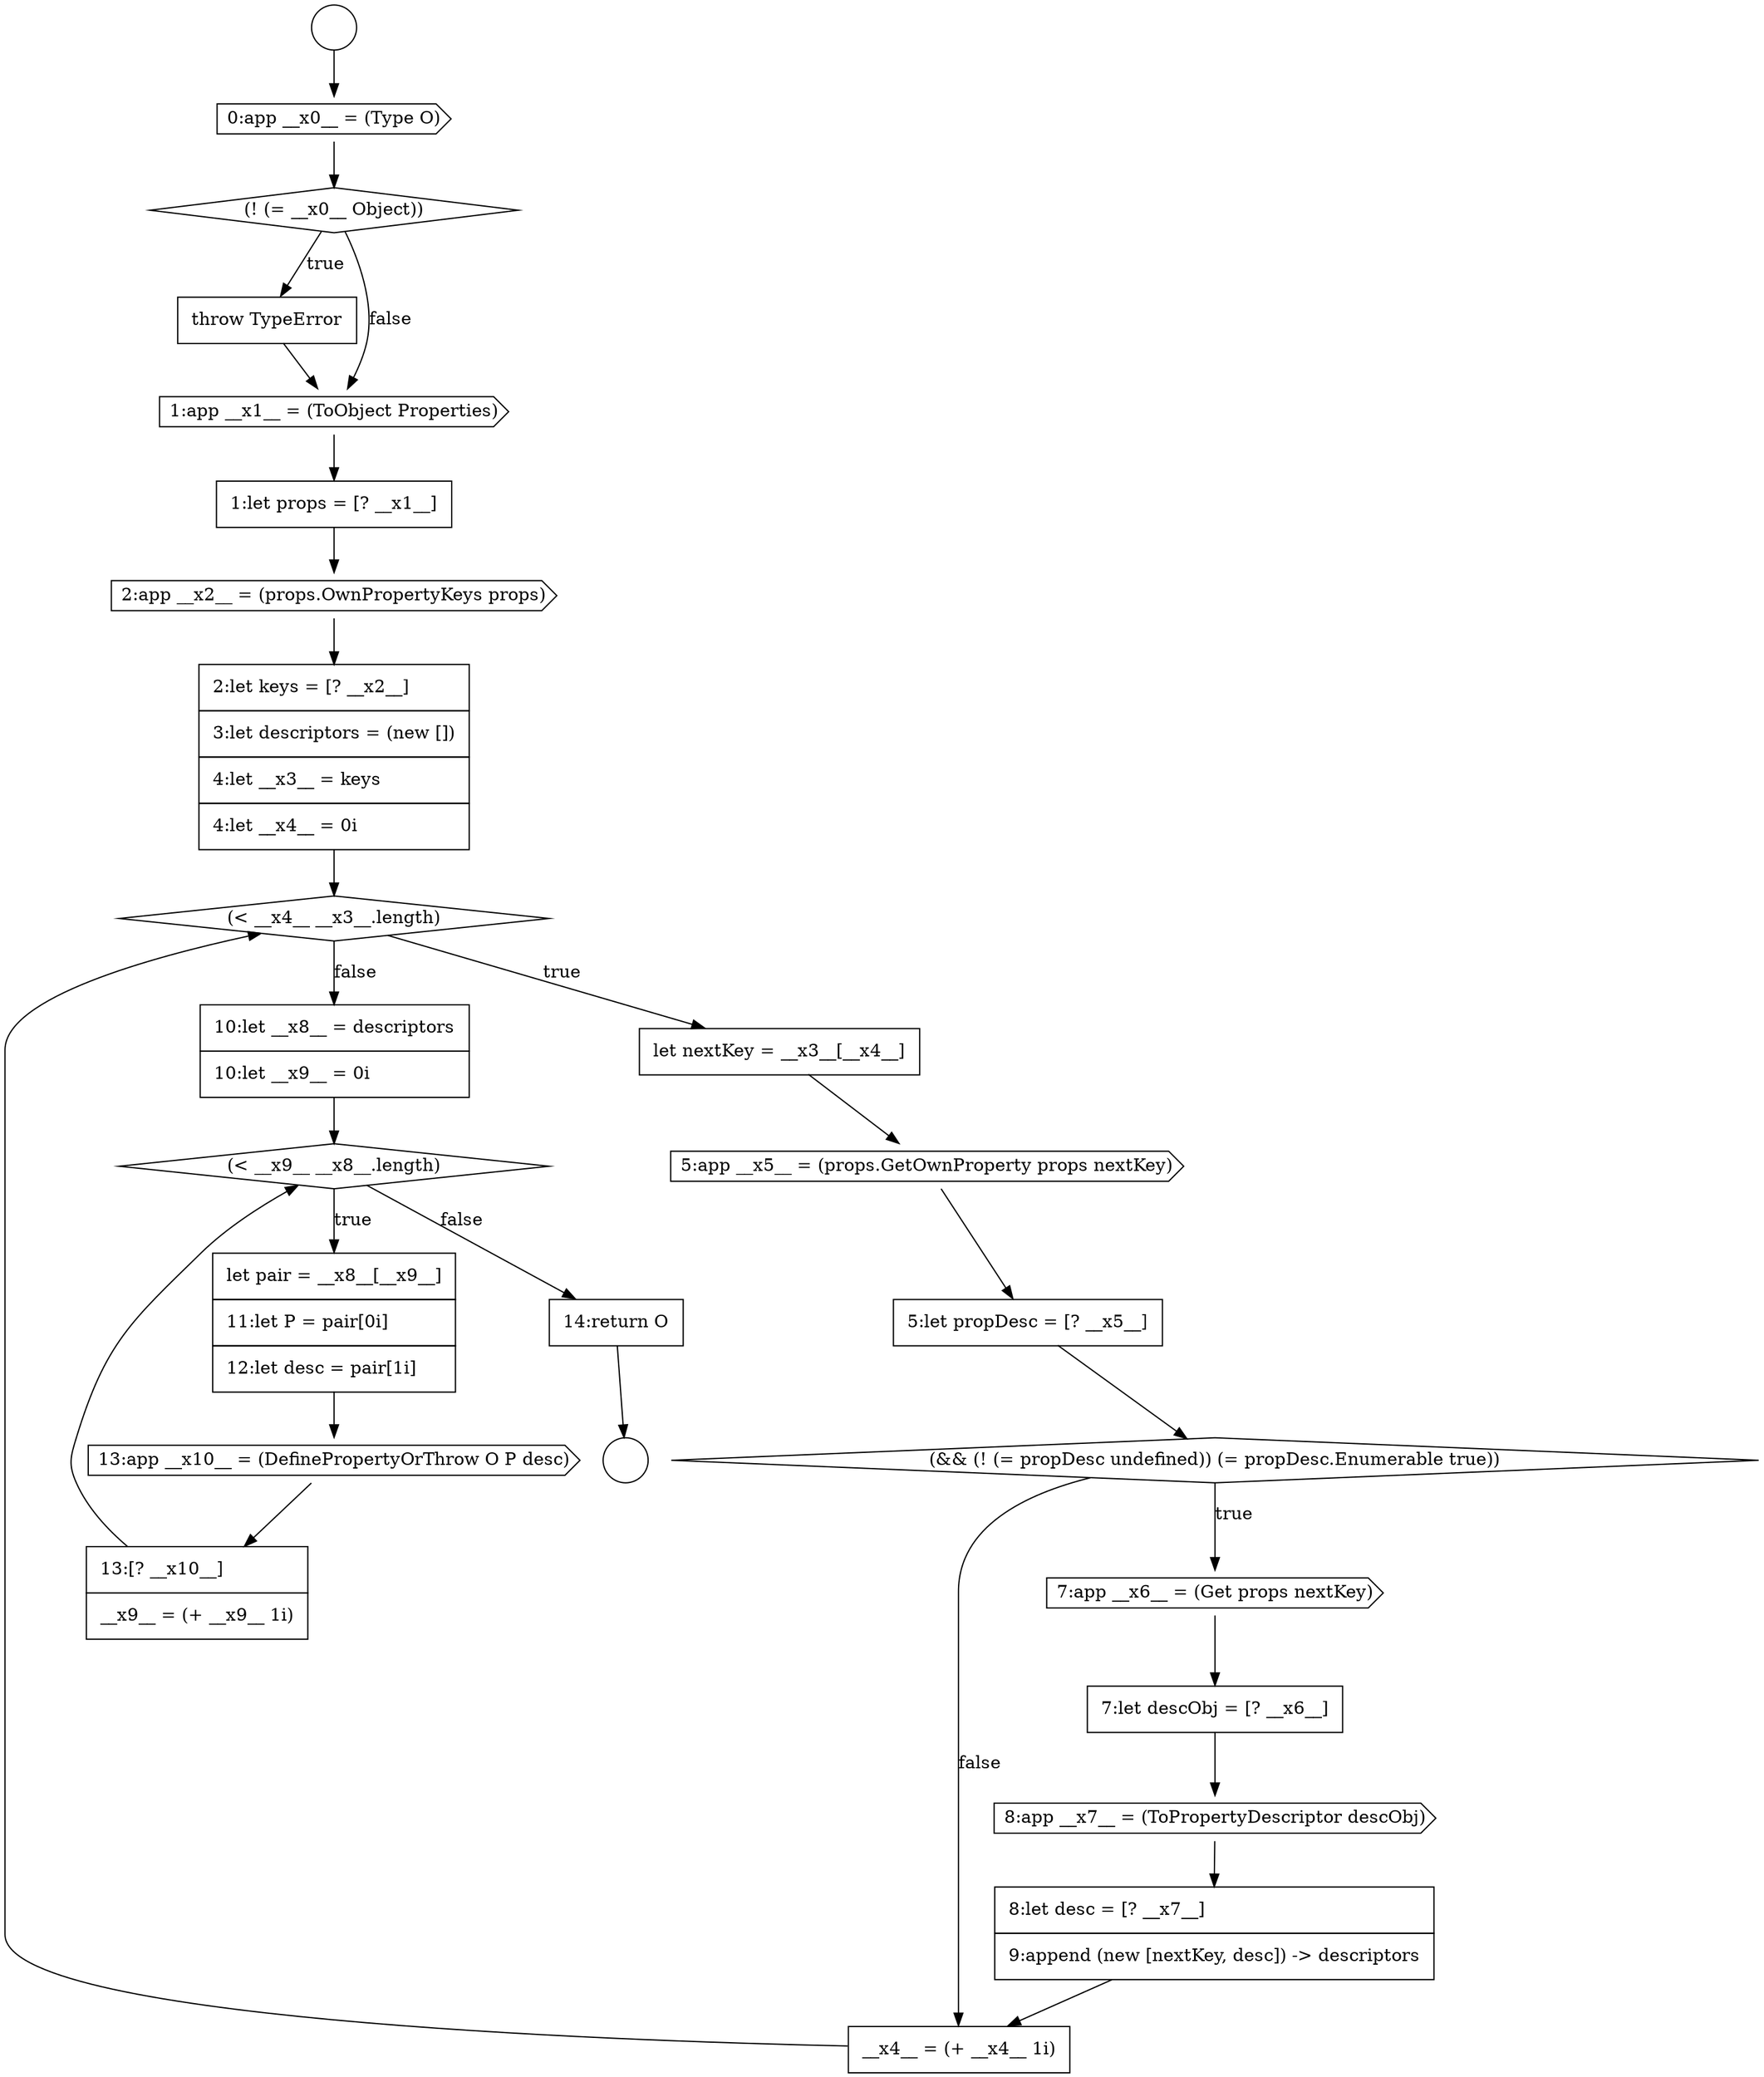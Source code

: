 digraph {
  node11277 [shape=cds, label=<<font color="black">2:app __x2__ = (props.OwnPropertyKeys props)</font>> color="black" fillcolor="white" style=filled]
  node11288 [shape=none, margin=0, label=<<font color="black">
    <table border="0" cellborder="1" cellspacing="0" cellpadding="10">
      <tr><td align="left">__x4__ = (+ __x4__ 1i)</td></tr>
    </table>
  </font>> color="black" fillcolor="white" style=filled]
  node11273 [shape=diamond, label=<<font color="black">(! (= __x0__ Object))</font>> color="black" fillcolor="white" style=filled]
  node11289 [shape=none, margin=0, label=<<font color="black">
    <table border="0" cellborder="1" cellspacing="0" cellpadding="10">
      <tr><td align="left">10:let __x8__ = descriptors</td></tr>
      <tr><td align="left">10:let __x9__ = 0i</td></tr>
    </table>
  </font>> color="black" fillcolor="white" style=filled]
  node11285 [shape=none, margin=0, label=<<font color="black">
    <table border="0" cellborder="1" cellspacing="0" cellpadding="10">
      <tr><td align="left">7:let descObj = [? __x6__]</td></tr>
    </table>
  </font>> color="black" fillcolor="white" style=filled]
  node11293 [shape=none, margin=0, label=<<font color="black">
    <table border="0" cellborder="1" cellspacing="0" cellpadding="10">
      <tr><td align="left">13:[? __x10__]</td></tr>
      <tr><td align="left">__x9__ = (+ __x9__ 1i)</td></tr>
    </table>
  </font>> color="black" fillcolor="white" style=filled]
  node11270 [shape=circle label=" " color="black" fillcolor="white" style=filled]
  node11292 [shape=cds, label=<<font color="black">13:app __x10__ = (DefinePropertyOrThrow O P desc)</font>> color="black" fillcolor="white" style=filled]
  node11284 [shape=cds, label=<<font color="black">7:app __x6__ = (Get props nextKey)</font>> color="black" fillcolor="white" style=filled]
  node11278 [shape=none, margin=0, label=<<font color="black">
    <table border="0" cellborder="1" cellspacing="0" cellpadding="10">
      <tr><td align="left">2:let keys = [? __x2__]</td></tr>
      <tr><td align="left">3:let descriptors = (new [])</td></tr>
      <tr><td align="left">4:let __x3__ = keys</td></tr>
      <tr><td align="left">4:let __x4__ = 0i</td></tr>
    </table>
  </font>> color="black" fillcolor="white" style=filled]
  node11274 [shape=none, margin=0, label=<<font color="black">
    <table border="0" cellborder="1" cellspacing="0" cellpadding="10">
      <tr><td align="left">throw TypeError</td></tr>
    </table>
  </font>> color="black" fillcolor="white" style=filled]
  node11279 [shape=diamond, label=<<font color="black">(&lt; __x4__ __x3__.length)</font>> color="black" fillcolor="white" style=filled]
  node11291 [shape=none, margin=0, label=<<font color="black">
    <table border="0" cellborder="1" cellspacing="0" cellpadding="10">
      <tr><td align="left">let pair = __x8__[__x9__]</td></tr>
      <tr><td align="left">11:let P = pair[0i]</td></tr>
      <tr><td align="left">12:let desc = pair[1i]</td></tr>
    </table>
  </font>> color="black" fillcolor="white" style=filled]
  node11283 [shape=diamond, label=<<font color="black">(&amp;&amp; (! (= propDesc undefined)) (= propDesc.Enumerable true))</font>> color="black" fillcolor="white" style=filled]
  node11272 [shape=cds, label=<<font color="black">0:app __x0__ = (Type O)</font>> color="black" fillcolor="white" style=filled]
  node11275 [shape=cds, label=<<font color="black">1:app __x1__ = (ToObject Properties)</font>> color="black" fillcolor="white" style=filled]
  node11280 [shape=none, margin=0, label=<<font color="black">
    <table border="0" cellborder="1" cellspacing="0" cellpadding="10">
      <tr><td align="left">let nextKey = __x3__[__x4__]</td></tr>
    </table>
  </font>> color="black" fillcolor="white" style=filled]
  node11282 [shape=none, margin=0, label=<<font color="black">
    <table border="0" cellborder="1" cellspacing="0" cellpadding="10">
      <tr><td align="left">5:let propDesc = [? __x5__]</td></tr>
    </table>
  </font>> color="black" fillcolor="white" style=filled]
  node11287 [shape=none, margin=0, label=<<font color="black">
    <table border="0" cellborder="1" cellspacing="0" cellpadding="10">
      <tr><td align="left">8:let desc = [? __x7__]</td></tr>
      <tr><td align="left">9:append (new [nextKey, desc]) -&gt; descriptors</td></tr>
    </table>
  </font>> color="black" fillcolor="white" style=filled]
  node11271 [shape=circle label=" " color="black" fillcolor="white" style=filled]
  node11290 [shape=diamond, label=<<font color="black">(&lt; __x9__ __x8__.length)</font>> color="black" fillcolor="white" style=filled]
  node11276 [shape=none, margin=0, label=<<font color="black">
    <table border="0" cellborder="1" cellspacing="0" cellpadding="10">
      <tr><td align="left">1:let props = [? __x1__]</td></tr>
    </table>
  </font>> color="black" fillcolor="white" style=filled]
  node11286 [shape=cds, label=<<font color="black">8:app __x7__ = (ToPropertyDescriptor descObj)</font>> color="black" fillcolor="white" style=filled]
  node11281 [shape=cds, label=<<font color="black">5:app __x5__ = (props.GetOwnProperty props nextKey)</font>> color="black" fillcolor="white" style=filled]
  node11294 [shape=none, margin=0, label=<<font color="black">
    <table border="0" cellborder="1" cellspacing="0" cellpadding="10">
      <tr><td align="left">14:return O</td></tr>
    </table>
  </font>> color="black" fillcolor="white" style=filled]
  node11272 -> node11273 [ color="black"]
  node11274 -> node11275 [ color="black"]
  node11293 -> node11290 [ color="black"]
  node11270 -> node11272 [ color="black"]
  node11277 -> node11278 [ color="black"]
  node11285 -> node11286 [ color="black"]
  node11278 -> node11279 [ color="black"]
  node11280 -> node11281 [ color="black"]
  node11291 -> node11292 [ color="black"]
  node11286 -> node11287 [ color="black"]
  node11287 -> node11288 [ color="black"]
  node11294 -> node11271 [ color="black"]
  node11292 -> node11293 [ color="black"]
  node11279 -> node11280 [label=<<font color="black">true</font>> color="black"]
  node11279 -> node11289 [label=<<font color="black">false</font>> color="black"]
  node11289 -> node11290 [ color="black"]
  node11276 -> node11277 [ color="black"]
  node11290 -> node11291 [label=<<font color="black">true</font>> color="black"]
  node11290 -> node11294 [label=<<font color="black">false</font>> color="black"]
  node11281 -> node11282 [ color="black"]
  node11273 -> node11274 [label=<<font color="black">true</font>> color="black"]
  node11273 -> node11275 [label=<<font color="black">false</font>> color="black"]
  node11283 -> node11284 [label=<<font color="black">true</font>> color="black"]
  node11283 -> node11288 [label=<<font color="black">false</font>> color="black"]
  node11288 -> node11279 [ color="black"]
  node11282 -> node11283 [ color="black"]
  node11275 -> node11276 [ color="black"]
  node11284 -> node11285 [ color="black"]
}
